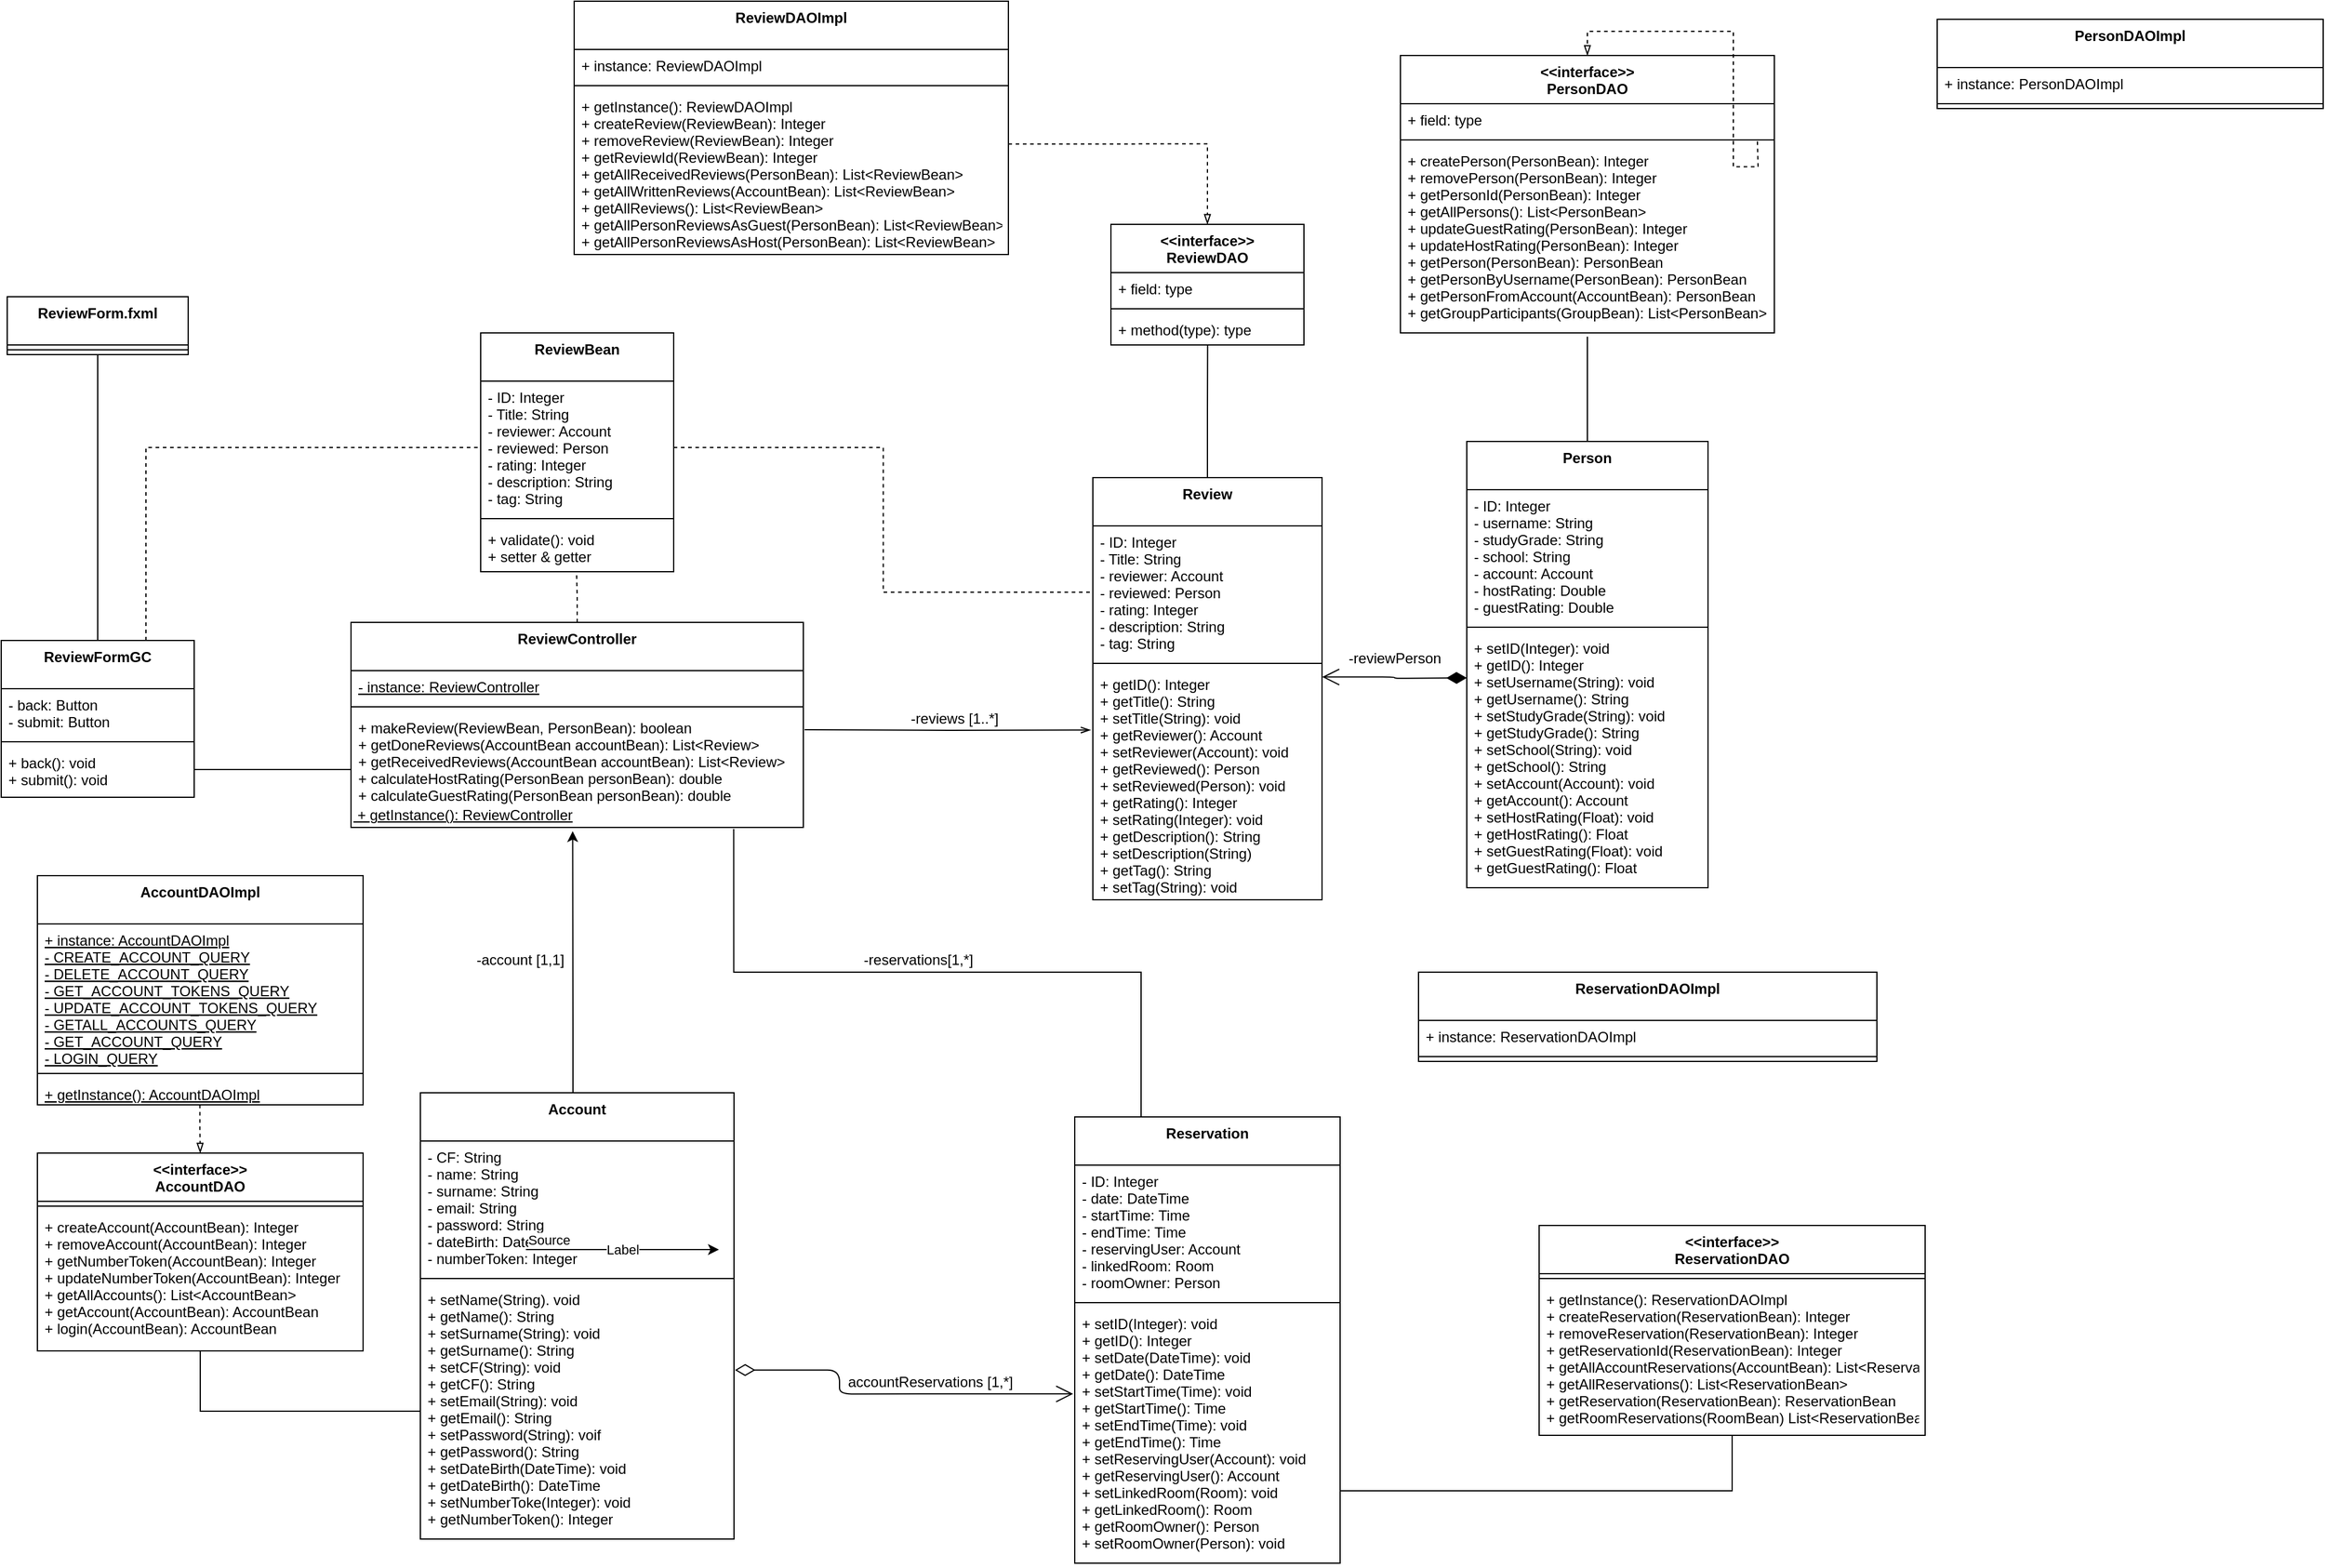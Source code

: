 <mxfile version="14.3.1" type="github">
  <diagram id="w0jWqpOduRP_DTYvotxJ" name="Page-1">
    <mxGraphModel dx="1727" dy="1723" grid="1" gridSize="10" guides="1" tooltips="1" connect="1" arrows="1" fold="1" page="1" pageScale="1" pageWidth="1169" pageHeight="827" math="0" shadow="0">
      <root>
        <mxCell id="0" />
        <mxCell id="1" parent="0" />
        <mxCell id="_ANVthijb6fyCb5TBOQM-40" style="edgeStyle=orthogonalEdgeStyle;rounded=0;orthogonalLoop=1;jettySize=auto;html=1;entryX=-0.01;entryY=0.267;entryDx=0;entryDy=0;entryPerimeter=0;endArrow=openThin;endFill=0;" parent="1" target="_ANVthijb6fyCb5TBOQM-20" edge="1">
          <mxGeometry relative="1" as="geometry">
            <mxPoint x="951" y="-21" as="sourcePoint" />
          </mxGeometry>
        </mxCell>
        <mxCell id="dxEzHhdWZuz_zoX4kHLf-12" style="edgeStyle=orthogonalEdgeStyle;rounded=0;orthogonalLoop=1;jettySize=auto;html=1;entryX=0.497;entryY=1.024;entryDx=0;entryDy=0;entryPerimeter=0;dashed=1;endArrow=none;endFill=0;" parent="1" source="_ANVthijb6fyCb5TBOQM-1" target="dxEzHhdWZuz_zoX4kHLf-11" edge="1">
          <mxGeometry relative="1" as="geometry" />
        </mxCell>
        <mxCell id="_ANVthijb6fyCb5TBOQM-1" value="ReviewController" style="swimlane;fontStyle=1;align=center;verticalAlign=top;childLayout=stackLayout;horizontal=1;startSize=40;horizontalStack=0;resizeParent=1;resizeParentMax=0;resizeLast=0;collapsible=1;marginBottom=0;" parent="1" vertex="1">
          <mxGeometry x="575" y="-110" width="375" height="170" as="geometry">
            <mxRectangle x="490" y="250" width="160" height="40" as="alternateBounds" />
          </mxGeometry>
        </mxCell>
        <mxCell id="_ANVthijb6fyCb5TBOQM-2" value="- instance: ReviewController" style="text;strokeColor=none;fillColor=none;align=left;verticalAlign=top;spacingLeft=4;spacingRight=4;overflow=hidden;rotatable=0;points=[[0,0.5],[1,0.5]];portConstraint=eastwest;fontStyle=4" parent="_ANVthijb6fyCb5TBOQM-1" vertex="1">
          <mxGeometry y="40" width="375" height="26" as="geometry" />
        </mxCell>
        <mxCell id="_ANVthijb6fyCb5TBOQM-3" value="" style="line;strokeWidth=1;fillColor=none;align=left;verticalAlign=middle;spacingTop=-1;spacingLeft=3;spacingRight=3;rotatable=0;labelPosition=right;points=[];portConstraint=eastwest;" parent="_ANVthijb6fyCb5TBOQM-1" vertex="1">
          <mxGeometry y="66" width="375" height="8" as="geometry" />
        </mxCell>
        <mxCell id="_ANVthijb6fyCb5TBOQM-4" value="+ makeReview(ReviewBean, PersonBean): boolean&#xa;+ getDoneReviews(AccountBean accountBean): List&lt;Review&gt;&#xa;+ getReceivedReviews(AccountBean accountBean): List&lt;Review&gt;&#xa;+ calculateHostRating(PersonBean personBean): double&#xa;+ calculateGuestRating(PersonBean personBean): double" style="text;strokeColor=none;fillColor=none;align=left;verticalAlign=top;spacingLeft=4;spacingRight=4;overflow=hidden;rotatable=0;points=[[0,0.5],[1,0.5]];portConstraint=eastwest;" parent="_ANVthijb6fyCb5TBOQM-1" vertex="1">
          <mxGeometry y="74" width="375" height="76" as="geometry" />
        </mxCell>
        <mxCell id="IiJ8VIiwuCerBX01FRI8-1" value="&lt;span&gt;&lt;u&gt;&amp;nbsp;+ getInstance(): ReviewController&lt;/u&gt;&lt;/span&gt;" style="text;html=1;align=left;verticalAlign=middle;resizable=0;points=[];autosize=1;" vertex="1" parent="_ANVthijb6fyCb5TBOQM-1">
          <mxGeometry y="150" width="375" height="20" as="geometry" />
        </mxCell>
        <mxCell id="DedbrwgwWlvZ-MwKUDXY-1" style="edgeStyle=orthogonalEdgeStyle;rounded=0;orthogonalLoop=1;jettySize=auto;html=1;entryX=0.49;entryY=1.154;entryDx=0;entryDy=0;entryPerimeter=0;" parent="1" source="_ANVthijb6fyCb5TBOQM-13" target="IiJ8VIiwuCerBX01FRI8-1" edge="1">
          <mxGeometry relative="1" as="geometry">
            <mxPoint x="760" y="100" as="targetPoint" />
            <Array as="points">
              <mxPoint x="759" y="230" />
              <mxPoint x="759" y="230" />
            </Array>
          </mxGeometry>
        </mxCell>
        <mxCell id="_ANVthijb6fyCb5TBOQM-13" value="Account" style="swimlane;fontStyle=1;align=center;verticalAlign=top;childLayout=stackLayout;horizontal=1;startSize=40;horizontalStack=0;resizeParent=1;resizeParentMax=0;resizeLast=0;collapsible=1;marginBottom=0;" parent="1" vertex="1">
          <mxGeometry x="632.5" y="280" width="260" height="370" as="geometry" />
        </mxCell>
        <mxCell id="_ANVthijb6fyCb5TBOQM-14" value="- CF: String&#xa;- name: String&#xa;- surname: String&#xa;- email: String&#xa;- password: String&#xa;- dateBirth: DateTime&#xa;- numberToken: Integer&#xa;" style="text;strokeColor=none;fillColor=none;align=left;verticalAlign=top;spacingLeft=4;spacingRight=4;overflow=hidden;rotatable=0;points=[[0,0.5],[1,0.5]];portConstraint=eastwest;" parent="_ANVthijb6fyCb5TBOQM-13" vertex="1">
          <mxGeometry y="40" width="260" height="110" as="geometry" />
        </mxCell>
        <mxCell id="_ANVthijb6fyCb5TBOQM-15" value="" style="line;strokeWidth=1;fillColor=none;align=left;verticalAlign=middle;spacingTop=-1;spacingLeft=3;spacingRight=3;rotatable=0;labelPosition=right;points=[];portConstraint=eastwest;" parent="_ANVthijb6fyCb5TBOQM-13" vertex="1">
          <mxGeometry y="150" width="260" height="8" as="geometry" />
        </mxCell>
        <mxCell id="_ANVthijb6fyCb5TBOQM-16" value="+ setName(String). void&#xa;+ getName(): String&#xa;+ setSurname(String): void&#xa;+ getSurname(): String&#xa;+ setCF(String): void&#xa;+ getCF(): String&#xa;+ setEmail(String): void&#xa;+ getEmail(): String&#xa;+ setPassword(String): voif&#xa;+ getPassword(): String&#xa;+ setDateBirth(DateTime): void&#xa;+ getDateBirth(): DateTime&#xa;+ setNumberToke(Integer): void&#xa;+ getNumberToken(): Integer" style="text;strokeColor=none;fillColor=none;align=left;verticalAlign=top;spacingLeft=4;spacingRight=4;overflow=hidden;rotatable=0;points=[[0,0.5],[1,0.5]];portConstraint=eastwest;" parent="_ANVthijb6fyCb5TBOQM-13" vertex="1">
          <mxGeometry y="158" width="260" height="212" as="geometry" />
        </mxCell>
        <mxCell id="_ANVthijb6fyCb5TBOQM-36" style="edgeStyle=orthogonalEdgeStyle;rounded=0;orthogonalLoop=1;jettySize=auto;html=1;entryX=0.501;entryY=1;entryDx=0;entryDy=0;entryPerimeter=0;endArrow=none;endFill=0;exitX=0.5;exitY=0;exitDx=0;exitDy=0;" parent="1" source="_ANVthijb6fyCb5TBOQM-17" target="_ANVthijb6fyCb5TBOQM-31" edge="1">
          <mxGeometry relative="1" as="geometry" />
        </mxCell>
        <mxCell id="_ANVthijb6fyCb5TBOQM-17" value="Review" style="swimlane;fontStyle=1;align=center;verticalAlign=top;childLayout=stackLayout;horizontal=1;startSize=40;horizontalStack=0;resizeParent=1;resizeParentMax=0;resizeLast=0;collapsible=1;marginBottom=0;" parent="1" vertex="1">
          <mxGeometry x="1190" y="-230" width="190" height="350" as="geometry" />
        </mxCell>
        <mxCell id="_ANVthijb6fyCb5TBOQM-18" value="- ID: Integer&#xa;- Title: String&#xa;- reviewer: Account&#xa;- reviewed: Person&#xa;- rating: Integer&#xa;- description: String&#xa;- tag: String" style="text;strokeColor=none;fillColor=none;align=left;verticalAlign=top;spacingLeft=4;spacingRight=4;overflow=hidden;rotatable=0;points=[[0,0.5],[1,0.5]];portConstraint=eastwest;" parent="_ANVthijb6fyCb5TBOQM-17" vertex="1">
          <mxGeometry y="40" width="190" height="110" as="geometry" />
        </mxCell>
        <mxCell id="_ANVthijb6fyCb5TBOQM-19" value="" style="line;strokeWidth=1;fillColor=none;align=left;verticalAlign=middle;spacingTop=-1;spacingLeft=3;spacingRight=3;rotatable=0;labelPosition=right;points=[];portConstraint=eastwest;" parent="_ANVthijb6fyCb5TBOQM-17" vertex="1">
          <mxGeometry y="150" width="190" height="8" as="geometry" />
        </mxCell>
        <mxCell id="_ANVthijb6fyCb5TBOQM-20" value="+ getID(): Integer&#xa;+ getTitle(): String&#xa;+ setTitle(String): void&#xa;+ getReviewer(): Account&#xa;+ setReviewer(Account): void&#xa;+ getReviewed(): Person&#xa;+ setReviewed(Person): void&#xa;+ getRating(): Integer&#xa;+ setRating(Integer): void&#xa;+ getDescription(): String&#xa;+ setDescription(String)&#xa;+ getTag(): String&#xa;+ setTag(String): void" style="text;strokeColor=none;fillColor=none;align=left;verticalAlign=top;spacingLeft=4;spacingRight=4;overflow=hidden;rotatable=0;points=[[0,0.5],[1,0.5]];portConstraint=eastwest;" parent="_ANVthijb6fyCb5TBOQM-17" vertex="1">
          <mxGeometry y="158" width="190" height="192" as="geometry" />
        </mxCell>
        <mxCell id="_ANVthijb6fyCb5TBOQM-28" value="&lt;&lt;interface&gt;&gt;&#xa;ReviewDAO" style="swimlane;fontStyle=1;align=center;verticalAlign=top;childLayout=stackLayout;horizontal=1;startSize=40;horizontalStack=0;resizeParent=1;resizeParentMax=0;resizeLast=0;collapsible=1;marginBottom=0;" parent="1" vertex="1">
          <mxGeometry x="1205" y="-440" width="160" height="100" as="geometry">
            <mxRectangle x="490" y="250" width="160" height="40" as="alternateBounds" />
          </mxGeometry>
        </mxCell>
        <mxCell id="_ANVthijb6fyCb5TBOQM-29" value="+ field: type" style="text;strokeColor=none;fillColor=none;align=left;verticalAlign=top;spacingLeft=4;spacingRight=4;overflow=hidden;rotatable=0;points=[[0,0.5],[1,0.5]];portConstraint=eastwest;" parent="_ANVthijb6fyCb5TBOQM-28" vertex="1">
          <mxGeometry y="40" width="160" height="26" as="geometry" />
        </mxCell>
        <mxCell id="_ANVthijb6fyCb5TBOQM-30" value="" style="line;strokeWidth=1;fillColor=none;align=left;verticalAlign=middle;spacingTop=-1;spacingLeft=3;spacingRight=3;rotatable=0;labelPosition=right;points=[];portConstraint=eastwest;" parent="_ANVthijb6fyCb5TBOQM-28" vertex="1">
          <mxGeometry y="66" width="160" height="8" as="geometry" />
        </mxCell>
        <mxCell id="_ANVthijb6fyCb5TBOQM-31" value="+ method(type): type" style="text;strokeColor=none;fillColor=none;align=left;verticalAlign=top;spacingLeft=4;spacingRight=4;overflow=hidden;rotatable=0;points=[[0,0.5],[1,0.5]];portConstraint=eastwest;" parent="_ANVthijb6fyCb5TBOQM-28" vertex="1">
          <mxGeometry y="74" width="160" height="26" as="geometry" />
        </mxCell>
        <mxCell id="_ANVthijb6fyCb5TBOQM-41" value="-reviews [1..*]" style="text;html=1;align=center;verticalAlign=middle;resizable=0;points=[];autosize=1;" parent="1" vertex="1">
          <mxGeometry x="1030" y="-40" width="90" height="20" as="geometry" />
        </mxCell>
        <mxCell id="_ANVthijb6fyCb5TBOQM-46" style="edgeStyle=orthogonalEdgeStyle;rounded=0;orthogonalLoop=1;jettySize=auto;html=1;entryX=0;entryY=0.5;entryDx=0;entryDy=0;endArrow=none;endFill=0;exitX=1;exitY=0.5;exitDx=0;exitDy=0;" parent="1" source="dxEzHhdWZuz_zoX4kHLf-5" target="_ANVthijb6fyCb5TBOQM-4" edge="1">
          <mxGeometry relative="1" as="geometry">
            <mxPoint x="452" y="-57" as="sourcePoint" />
            <Array as="points">
              <mxPoint x="445" y="12" />
            </Array>
          </mxGeometry>
        </mxCell>
        <mxCell id="_ANVthijb6fyCb5TBOQM-47" value="Person" style="swimlane;fontStyle=1;align=center;verticalAlign=top;childLayout=stackLayout;horizontal=1;startSize=40;horizontalStack=0;resizeParent=1;resizeParentMax=0;resizeLast=0;collapsible=1;marginBottom=0;" parent="1" vertex="1">
          <mxGeometry x="1500" y="-260" width="200" height="370" as="geometry" />
        </mxCell>
        <mxCell id="_ANVthijb6fyCb5TBOQM-48" value="- ID: Integer&#xa;- username: String&#xa;- studyGrade: String&#xa;- school: String&#xa;- account: Account&#xa;- hostRating: Double&#xa;- guestRating: Double" style="text;strokeColor=none;fillColor=none;align=left;verticalAlign=top;spacingLeft=4;spacingRight=4;overflow=hidden;rotatable=0;points=[[0,0.5],[1,0.5]];portConstraint=eastwest;" parent="_ANVthijb6fyCb5TBOQM-47" vertex="1">
          <mxGeometry y="40" width="200" height="110" as="geometry" />
        </mxCell>
        <mxCell id="_ANVthijb6fyCb5TBOQM-49" value="" style="line;strokeWidth=1;fillColor=none;align=left;verticalAlign=middle;spacingTop=-1;spacingLeft=3;spacingRight=3;rotatable=0;labelPosition=right;points=[];portConstraint=eastwest;" parent="_ANVthijb6fyCb5TBOQM-47" vertex="1">
          <mxGeometry y="150" width="200" height="8" as="geometry" />
        </mxCell>
        <mxCell id="_ANVthijb6fyCb5TBOQM-50" value="+ setID(Integer): void&#xa;+ getID(): Integer&#xa;+ setUsername(String): void&#xa;+ getUsername(): String&#xa;+ setStudyGrade(String): void&#xa;+ getStudyGrade(): String&#xa;+ setSchool(String): void&#xa;+ getSchool(): String&#xa;+ setAccount(Account): void&#xa;+ getAccount(): Account&#xa;+ setHostRating(Float): void&#xa;+ getHostRating(): Float&#xa;+ setGuestRating(Float): void&#xa;+ getGuestRating(): Float" style="text;strokeColor=none;fillColor=none;align=left;verticalAlign=top;spacingLeft=4;spacingRight=4;overflow=hidden;rotatable=0;points=[[0,0.5],[1,0.5]];portConstraint=eastwest;" parent="_ANVthijb6fyCb5TBOQM-47" vertex="1">
          <mxGeometry y="158" width="200" height="212" as="geometry" />
        </mxCell>
        <mxCell id="_ANVthijb6fyCb5TBOQM-56" style="edgeStyle=orthogonalEdgeStyle;rounded=0;orthogonalLoop=1;jettySize=auto;html=1;entryX=0.5;entryY=0;entryDx=0;entryDy=0;endArrow=none;endFill=0;exitX=0.5;exitY=1.02;exitDx=0;exitDy=0;exitPerimeter=0;" parent="1" source="_ANVthijb6fyCb5TBOQM-55" target="_ANVthijb6fyCb5TBOQM-47" edge="1">
          <mxGeometry relative="1" as="geometry">
            <Array as="points">
              <mxPoint x="1600" y="-310" />
              <mxPoint x="1600" y="-310" />
            </Array>
          </mxGeometry>
        </mxCell>
        <mxCell id="_ANVthijb6fyCb5TBOQM-52" value="&lt;&lt;interface&gt;&gt;&#xa;PersonDAO" style="swimlane;fontStyle=1;align=center;verticalAlign=top;childLayout=stackLayout;horizontal=1;startSize=40;horizontalStack=0;resizeParent=1;resizeParentMax=0;resizeLast=0;collapsible=1;marginBottom=0;" parent="1" vertex="1">
          <mxGeometry x="1445" y="-580" width="310" height="230" as="geometry">
            <mxRectangle x="490" y="250" width="160" height="40" as="alternateBounds" />
          </mxGeometry>
        </mxCell>
        <mxCell id="_ANVthijb6fyCb5TBOQM-53" value="+ field: type" style="text;strokeColor=none;fillColor=none;align=left;verticalAlign=top;spacingLeft=4;spacingRight=4;overflow=hidden;rotatable=0;points=[[0,0.5],[1,0.5]];portConstraint=eastwest;" parent="_ANVthijb6fyCb5TBOQM-52" vertex="1">
          <mxGeometry y="40" width="310" height="26" as="geometry" />
        </mxCell>
        <mxCell id="_ANVthijb6fyCb5TBOQM-54" value="" style="line;strokeWidth=1;fillColor=none;align=left;verticalAlign=middle;spacingTop=-1;spacingLeft=3;spacingRight=3;rotatable=0;labelPosition=right;points=[];portConstraint=eastwest;" parent="_ANVthijb6fyCb5TBOQM-52" vertex="1">
          <mxGeometry y="66" width="310" height="8" as="geometry" />
        </mxCell>
        <mxCell id="_ANVthijb6fyCb5TBOQM-55" value="+ createPerson(PersonBean): Integer&#xa;+ removePerson(PersonBean): Integer&#xa;+ getPersonId(PersonBean): Integer&#xa;+ getAllPersons(): List&lt;PersonBean&gt;&#xa;+ updateGuestRating(PersonBean): Integer&#xa;+ updateHostRating(PersonBean): Integer&#xa;+ getPerson(PersonBean): PersonBean&#xa;+ getPersonByUsername(PersonBean): PersonBean&#xa;+ getPersonFromAccount(AccountBean): PersonBean&#xa;+ getGroupParticipants(GroupBean): List&lt;PersonBean&gt;" style="text;strokeColor=none;fillColor=none;align=left;verticalAlign=top;spacingLeft=4;spacingRight=4;overflow=hidden;rotatable=0;points=[[0,0.5],[1,0.5]];portConstraint=eastwest;" parent="_ANVthijb6fyCb5TBOQM-52" vertex="1">
          <mxGeometry y="74" width="310" height="156" as="geometry" />
        </mxCell>
        <mxCell id="_ANVthijb6fyCb5TBOQM-64" value="-reviewPerson" style="text;html=1;align=center;verticalAlign=middle;resizable=0;points=[];autosize=1;" parent="1" vertex="1">
          <mxGeometry x="1395" y="-90" width="90" height="20" as="geometry" />
        </mxCell>
        <mxCell id="s_rBKiH7ntkBGgYZegSy-1" value="&lt;&lt;interface&gt;&gt;&#xa;AccountDAO" style="swimlane;fontStyle=1;align=center;verticalAlign=top;childLayout=stackLayout;horizontal=1;startSize=40;horizontalStack=0;resizeParent=1;resizeParentMax=0;resizeLast=0;collapsible=1;marginBottom=0;" parent="1" vertex="1">
          <mxGeometry x="315" y="330" width="270" height="164" as="geometry">
            <mxRectangle x="490" y="250" width="160" height="40" as="alternateBounds" />
          </mxGeometry>
        </mxCell>
        <mxCell id="s_rBKiH7ntkBGgYZegSy-3" value="" style="line;strokeWidth=1;fillColor=none;align=left;verticalAlign=middle;spacingTop=-1;spacingLeft=3;spacingRight=3;rotatable=0;labelPosition=right;points=[];portConstraint=eastwest;" parent="s_rBKiH7ntkBGgYZegSy-1" vertex="1">
          <mxGeometry y="40" width="270" height="8" as="geometry" />
        </mxCell>
        <mxCell id="s_rBKiH7ntkBGgYZegSy-4" value="+ createAccount(AccountBean): Integer&#xa;+ removeAccount(AccountBean): Integer&#xa;+ getNumberToken(AccountBean): Integer&#xa;+ updateNumberToken(AccountBean): Integer&#xa;+ getAllAccounts(): List&lt;AccountBean&gt;&#xa;+ getAccount(AccountBean): AccountBean&#xa;+ login(AccountBean): AccountBean" style="text;strokeColor=none;fillColor=none;align=left;verticalAlign=top;spacingLeft=4;spacingRight=4;overflow=hidden;rotatable=0;points=[[0,0.5],[1,0.5]];portConstraint=eastwest;" parent="s_rBKiH7ntkBGgYZegSy-1" vertex="1">
          <mxGeometry y="48" width="270" height="116" as="geometry" />
        </mxCell>
        <mxCell id="s_rBKiH7ntkBGgYZegSy-10" style="edgeStyle=orthogonalEdgeStyle;rounded=0;orthogonalLoop=1;jettySize=auto;html=1;entryX=0.5;entryY=1;entryDx=0;entryDy=0;entryPerimeter=0;endArrow=none;endFill=0;" parent="1" source="_ANVthijb6fyCb5TBOQM-16" target="s_rBKiH7ntkBGgYZegSy-4" edge="1">
          <mxGeometry relative="1" as="geometry">
            <mxPoint x="990" y="666" as="targetPoint" />
          </mxGeometry>
        </mxCell>
        <mxCell id="s_rBKiH7ntkBGgYZegSy-13" value="-account [1,1]" style="text;html=1;align=center;verticalAlign=middle;resizable=0;points=[];autosize=1;" parent="1" vertex="1">
          <mxGeometry x="670" y="160" width="90" height="20" as="geometry" />
        </mxCell>
        <mxCell id="s_rBKiH7ntkBGgYZegSy-14" value="" style="endArrow=open;html=1;endSize=12;startArrow=diamondThin;startSize=14;startFill=1;edgeStyle=orthogonalEdgeStyle;align=left;verticalAlign=bottom;entryX=1.001;entryY=0.038;entryDx=0;entryDy=0;entryPerimeter=0;" parent="1" target="_ANVthijb6fyCb5TBOQM-20" edge="1">
          <mxGeometry x="-1" y="3" relative="1" as="geometry">
            <mxPoint x="1500" y="-64" as="sourcePoint" />
            <mxPoint x="900" y="-280" as="targetPoint" />
            <Array as="points" />
          </mxGeometry>
        </mxCell>
        <mxCell id="s_rBKiH7ntkBGgYZegSy-15" value="Reservation" style="swimlane;fontStyle=1;align=center;verticalAlign=top;childLayout=stackLayout;horizontal=1;startSize=40;horizontalStack=0;resizeParent=1;resizeParentMax=0;resizeLast=0;collapsible=1;marginBottom=0;" parent="1" vertex="1">
          <mxGeometry x="1175" y="300" width="220" height="370" as="geometry" />
        </mxCell>
        <mxCell id="s_rBKiH7ntkBGgYZegSy-16" value="- ID: Integer&#xa;- date: DateTime&#xa;- startTime: Time&#xa;- endTime: Time&#xa;- reservingUser: Account&#xa;- linkedRoom: Room&#xa;- roomOwner: Person" style="text;strokeColor=none;fillColor=none;align=left;verticalAlign=top;spacingLeft=4;spacingRight=4;overflow=hidden;rotatable=0;points=[[0,0.5],[1,0.5]];portConstraint=eastwest;" parent="s_rBKiH7ntkBGgYZegSy-15" vertex="1">
          <mxGeometry y="40" width="220" height="110" as="geometry" />
        </mxCell>
        <mxCell id="s_rBKiH7ntkBGgYZegSy-17" value="" style="line;strokeWidth=1;fillColor=none;align=left;verticalAlign=middle;spacingTop=-1;spacingLeft=3;spacingRight=3;rotatable=0;labelPosition=right;points=[];portConstraint=eastwest;" parent="s_rBKiH7ntkBGgYZegSy-15" vertex="1">
          <mxGeometry y="150" width="220" height="8" as="geometry" />
        </mxCell>
        <mxCell id="s_rBKiH7ntkBGgYZegSy-18" value="+ setID(Integer): void &#xa;+ getID(): Integer&#xa;+ setDate(DateTime): void&#xa;+ getDate(): DateTime&#xa;+ setStartTime(Time): void&#xa;+ getStartTime(): Time&#xa;+ setEndTime(Time): void&#xa;+ getEndTime(): Time&#xa;+ setReservingUser(Account): void&#xa;+ getReservingUser(): Account&#xa;+ setLinkedRoom(Room): void&#xa;+ getLinkedRoom(): Room&#xa;+ getRoomOwner(): Person&#xa;+ setRoomOwner(Person): void&#xa;" style="text;strokeColor=none;fillColor=none;align=left;verticalAlign=top;spacingLeft=4;spacingRight=4;overflow=hidden;rotatable=0;points=[[0,0.5],[1,0.5]];portConstraint=eastwest;" parent="s_rBKiH7ntkBGgYZegSy-15" vertex="1">
          <mxGeometry y="158" width="220" height="212" as="geometry" />
        </mxCell>
        <mxCell id="s_rBKiH7ntkBGgYZegSy-20" style="edgeStyle=orthogonalEdgeStyle;rounded=0;orthogonalLoop=1;jettySize=auto;html=1;entryX=0.25;entryY=0;entryDx=0;entryDy=0;endArrow=none;endFill=0;exitX=0.846;exitY=1.063;exitDx=0;exitDy=0;exitPerimeter=0;" parent="1" source="IiJ8VIiwuCerBX01FRI8-1" target="s_rBKiH7ntkBGgYZegSy-15" edge="1">
          <mxGeometry relative="1" as="geometry">
            <mxPoint x="894" y="80" as="sourcePoint" />
            <mxPoint x="560" y="195.09" as="targetPoint" />
            <Array as="points">
              <mxPoint x="892" y="180" />
              <mxPoint x="1230" y="180" />
            </Array>
          </mxGeometry>
        </mxCell>
        <mxCell id="s_rBKiH7ntkBGgYZegSy-21" value="-reservations[1,*]" style="text;html=1;align=center;verticalAlign=middle;resizable=0;points=[];autosize=1;" parent="1" vertex="1">
          <mxGeometry x="990" y="160" width="110" height="20" as="geometry" />
        </mxCell>
        <mxCell id="s_rBKiH7ntkBGgYZegSy-34" value="" style="endArrow=open;html=1;endSize=12;startArrow=diamondThin;startSize=14;startFill=0;edgeStyle=orthogonalEdgeStyle;align=left;verticalAlign=bottom;entryX=-0.006;entryY=0.338;entryDx=0;entryDy=0;entryPerimeter=0;exitX=1.003;exitY=0.339;exitDx=0;exitDy=0;exitPerimeter=0;" parent="1" source="_ANVthijb6fyCb5TBOQM-16" target="s_rBKiH7ntkBGgYZegSy-18" edge="1">
          <mxGeometry x="-1" y="3" relative="1" as="geometry">
            <mxPoint x="926" y="530" as="sourcePoint" />
            <mxPoint x="1110" y="570" as="targetPoint" />
            <Array as="points">
              <mxPoint x="980" y="530" />
            </Array>
          </mxGeometry>
        </mxCell>
        <mxCell id="s_rBKiH7ntkBGgYZegSy-35" value="accountReservations [1,*]" style="text;html=1;align=center;verticalAlign=middle;resizable=0;points=[];autosize=1;" parent="1" vertex="1">
          <mxGeometry x="980" y="510" width="150" height="20" as="geometry" />
        </mxCell>
        <mxCell id="s_rBKiH7ntkBGgYZegSy-36" value="&lt;&lt;interface&gt;&gt;&#xa;ReservationDAO" style="swimlane;fontStyle=1;align=center;verticalAlign=top;childLayout=stackLayout;horizontal=1;startSize=40;horizontalStack=0;resizeParent=1;resizeParentMax=0;resizeLast=0;collapsible=1;marginBottom=0;" parent="1" vertex="1">
          <mxGeometry x="1560" y="390" width="320" height="174" as="geometry">
            <mxRectangle x="490" y="250" width="160" height="40" as="alternateBounds" />
          </mxGeometry>
        </mxCell>
        <mxCell id="s_rBKiH7ntkBGgYZegSy-38" value="" style="line;strokeWidth=1;fillColor=none;align=left;verticalAlign=middle;spacingTop=-1;spacingLeft=3;spacingRight=3;rotatable=0;labelPosition=right;points=[];portConstraint=eastwest;" parent="s_rBKiH7ntkBGgYZegSy-36" vertex="1">
          <mxGeometry y="40" width="320" height="8" as="geometry" />
        </mxCell>
        <mxCell id="s_rBKiH7ntkBGgYZegSy-39" value="+ getInstance(): ReservationDAOImpl&#xa;+ createReservation(ReservationBean): Integer&#xa;+ removeReservation(ReservationBean): Integer&#xa;+ getReservationId(ReservationBean): Integer&#xa;+ getAllAccountReservations(AccountBean): List&lt;ReservationBean&gt;&#xa;+ getAllReservations(): List&lt;ReservationBean&gt;&#xa;+ getReservation(ReservationBean): ReservationBean&#xa;+ getRoomReservations(RoomBean) List&lt;ReservationBean&gt;" style="text;strokeColor=none;fillColor=none;align=left;verticalAlign=top;spacingLeft=4;spacingRight=4;overflow=hidden;rotatable=0;points=[[0,0.5],[1,0.5]];portConstraint=eastwest;" parent="s_rBKiH7ntkBGgYZegSy-36" vertex="1">
          <mxGeometry y="48" width="320" height="126" as="geometry" />
        </mxCell>
        <mxCell id="s_rBKiH7ntkBGgYZegSy-44" style="edgeStyle=orthogonalEdgeStyle;rounded=0;orthogonalLoop=1;jettySize=auto;html=1;entryX=0.5;entryY=1;entryDx=0;entryDy=0;entryPerimeter=0;endArrow=none;endFill=0;exitX=1;exitY=0.5;exitDx=0;exitDy=0;" parent="1" source="s_rBKiH7ntkBGgYZegSy-18" target="s_rBKiH7ntkBGgYZegSy-39" edge="1">
          <mxGeometry relative="1" as="geometry">
            <mxPoint x="1400" y="610" as="sourcePoint" />
            <Array as="points">
              <mxPoint x="1395" y="610" />
              <mxPoint x="1720" y="610" />
            </Array>
          </mxGeometry>
        </mxCell>
        <mxCell id="DqvqKiWTQ68WOR9qXDBT-8" style="edgeStyle=orthogonalEdgeStyle;rounded=0;orthogonalLoop=1;jettySize=auto;html=1;endArrow=none;endFill=0;entryX=0.5;entryY=0;entryDx=0;entryDy=0;" parent="1" source="DqvqKiWTQ68WOR9qXDBT-5" target="dxEzHhdWZuz_zoX4kHLf-2" edge="1">
          <mxGeometry relative="1" as="geometry">
            <mxPoint x="365" y="-190" as="targetPoint" />
          </mxGeometry>
        </mxCell>
        <mxCell id="DqvqKiWTQ68WOR9qXDBT-5" value="ReviewForm.fxml" style="swimlane;fontStyle=1;align=center;verticalAlign=top;childLayout=stackLayout;horizontal=1;startSize=40;horizontalStack=0;resizeParent=1;resizeParentMax=0;resizeLast=0;collapsible=1;marginBottom=0;" parent="1" vertex="1">
          <mxGeometry x="290" y="-380" width="150" height="48" as="geometry">
            <mxRectangle x="490" y="250" width="160" height="40" as="alternateBounds" />
          </mxGeometry>
        </mxCell>
        <mxCell id="DqvqKiWTQ68WOR9qXDBT-6" value="" style="line;strokeWidth=1;fillColor=none;align=left;verticalAlign=middle;spacingTop=-1;spacingLeft=3;spacingRight=3;rotatable=0;labelPosition=right;points=[];portConstraint=eastwest;" parent="DqvqKiWTQ68WOR9qXDBT-5" vertex="1">
          <mxGeometry y="40" width="150" height="8" as="geometry" />
        </mxCell>
        <mxCell id="TIgxn3nU5eMq8Se7UkAX-2" value="PersonDAOImpl" style="swimlane;fontStyle=1;align=center;verticalAlign=top;childLayout=stackLayout;horizontal=1;startSize=40;horizontalStack=0;resizeParent=1;resizeParentMax=0;resizeLast=0;collapsible=1;marginBottom=0;" parent="1" vertex="1">
          <mxGeometry x="1890" y="-610" width="320" height="74" as="geometry">
            <mxRectangle x="490" y="250" width="160" height="40" as="alternateBounds" />
          </mxGeometry>
        </mxCell>
        <mxCell id="TIgxn3nU5eMq8Se7UkAX-3" value="+ instance: PersonDAOImpl" style="text;strokeColor=none;fillColor=none;align=left;verticalAlign=top;spacingLeft=4;spacingRight=4;overflow=hidden;rotatable=0;points=[[0,0.5],[1,0.5]];portConstraint=eastwest;" parent="TIgxn3nU5eMq8Se7UkAX-2" vertex="1">
          <mxGeometry y="40" width="320" height="26" as="geometry" />
        </mxCell>
        <mxCell id="TIgxn3nU5eMq8Se7UkAX-4" value="" style="line;strokeWidth=1;fillColor=none;align=left;verticalAlign=middle;spacingTop=-1;spacingLeft=3;spacingRight=3;rotatable=0;labelPosition=right;points=[];portConstraint=eastwest;" parent="TIgxn3nU5eMq8Se7UkAX-2" vertex="1">
          <mxGeometry y="66" width="320" height="8" as="geometry" />
        </mxCell>
        <mxCell id="TIgxn3nU5eMq8Se7UkAX-6" value="ReservationDAOImpl" style="swimlane;fontStyle=1;align=center;verticalAlign=top;childLayout=stackLayout;horizontal=1;startSize=40;horizontalStack=0;resizeParent=1;resizeParentMax=0;resizeLast=0;collapsible=1;marginBottom=0;" parent="1" vertex="1">
          <mxGeometry x="1460" y="180" width="380" height="74" as="geometry">
            <mxRectangle x="490" y="250" width="160" height="40" as="alternateBounds" />
          </mxGeometry>
        </mxCell>
        <mxCell id="TIgxn3nU5eMq8Se7UkAX-7" value="+ instance: ReservationDAOImpl" style="text;strokeColor=none;fillColor=none;align=left;verticalAlign=top;spacingLeft=4;spacingRight=4;overflow=hidden;rotatable=0;points=[[0,0.5],[1,0.5]];portConstraint=eastwest;" parent="TIgxn3nU5eMq8Se7UkAX-6" vertex="1">
          <mxGeometry y="40" width="380" height="26" as="geometry" />
        </mxCell>
        <mxCell id="TIgxn3nU5eMq8Se7UkAX-8" value="" style="line;strokeWidth=1;fillColor=none;align=left;verticalAlign=middle;spacingTop=-1;spacingLeft=3;spacingRight=3;rotatable=0;labelPosition=right;points=[];portConstraint=eastwest;" parent="TIgxn3nU5eMq8Se7UkAX-6" vertex="1">
          <mxGeometry y="66" width="380" height="8" as="geometry" />
        </mxCell>
        <mxCell id="TIgxn3nU5eMq8Se7UkAX-10" value="ReviewDAOImpl" style="swimlane;fontStyle=1;align=center;verticalAlign=top;childLayout=stackLayout;horizontal=1;startSize=40;horizontalStack=0;resizeParent=1;resizeParentMax=0;resizeLast=0;collapsible=1;marginBottom=0;" parent="1" vertex="1">
          <mxGeometry x="760" y="-625" width="360" height="210" as="geometry">
            <mxRectangle x="490" y="250" width="160" height="40" as="alternateBounds" />
          </mxGeometry>
        </mxCell>
        <mxCell id="TIgxn3nU5eMq8Se7UkAX-11" value="+ instance: ReviewDAOImpl" style="text;strokeColor=none;fillColor=none;align=left;verticalAlign=top;spacingLeft=4;spacingRight=4;overflow=hidden;rotatable=0;points=[[0,0.5],[1,0.5]];portConstraint=eastwest;" parent="TIgxn3nU5eMq8Se7UkAX-10" vertex="1">
          <mxGeometry y="40" width="360" height="26" as="geometry" />
        </mxCell>
        <mxCell id="TIgxn3nU5eMq8Se7UkAX-12" value="" style="line;strokeWidth=1;fillColor=none;align=left;verticalAlign=middle;spacingTop=-1;spacingLeft=3;spacingRight=3;rotatable=0;labelPosition=right;points=[];portConstraint=eastwest;" parent="TIgxn3nU5eMq8Se7UkAX-10" vertex="1">
          <mxGeometry y="66" width="360" height="8" as="geometry" />
        </mxCell>
        <mxCell id="TIgxn3nU5eMq8Se7UkAX-13" value="+ getInstance(): ReviewDAOImpl&#xa;+ createReview(ReviewBean): Integer&#xa;+ removeReview(ReviewBean): Integer&#xa;+ getReviewId(ReviewBean): Integer &#xa;+ getAllReceivedReviews(PersonBean): List&lt;ReviewBean&gt;&#xa;+ getAllWrittenReviews(AccountBean): List&lt;ReviewBean&gt;&#xa;+ getAllReviews(): List&lt;ReviewBean&gt;&#xa;+ getAllPersonReviewsAsGuest(PersonBean): List&lt;ReviewBean&gt;&#xa;+ getAllPersonReviewsAsHost(PersonBean): List&lt;ReviewBean&gt;" style="text;strokeColor=none;fillColor=none;align=left;verticalAlign=top;spacingLeft=4;spacingRight=4;overflow=hidden;rotatable=0;points=[[0,0.5],[1,0.5]];portConstraint=eastwest;fontStyle=0" parent="TIgxn3nU5eMq8Se7UkAX-10" vertex="1">
          <mxGeometry y="74" width="360" height="136" as="geometry" />
        </mxCell>
        <mxCell id="TIgxn3nU5eMq8Se7UkAX-15" value="AccountDAOImpl" style="swimlane;fontStyle=1;align=center;verticalAlign=top;childLayout=stackLayout;horizontal=1;startSize=40;horizontalStack=0;resizeParent=1;resizeParentMax=0;resizeLast=0;collapsible=1;marginBottom=0;" parent="1" vertex="1">
          <mxGeometry x="315" y="100" width="270" height="190" as="geometry">
            <mxRectangle x="490" y="250" width="160" height="40" as="alternateBounds" />
          </mxGeometry>
        </mxCell>
        <mxCell id="TIgxn3nU5eMq8Se7UkAX-16" value="+ instance: AccountDAOImpl&#xa;- CREATE_ACCOUNT_QUERY&#xa;- DELETE_ACCOUNT_QUERY&#xa;- GET_ACCOUNT_TOKENS_QUERY&#xa;- UPDATE_ACCOUNT_TOKENS_QUERY&#xa;- GETALL_ACCOUNTS_QUERY&#xa;- GET_ACCOUNT_QUERY&#xa;- LOGIN_QUERY" style="text;strokeColor=none;fillColor=none;align=left;verticalAlign=top;spacingLeft=4;spacingRight=4;overflow=hidden;rotatable=0;points=[[0,0.5],[1,0.5]];portConstraint=eastwest;fontStyle=4" parent="TIgxn3nU5eMq8Se7UkAX-15" vertex="1">
          <mxGeometry y="40" width="270" height="120" as="geometry" />
        </mxCell>
        <mxCell id="TIgxn3nU5eMq8Se7UkAX-17" value="" style="line;strokeWidth=1;fillColor=none;align=left;verticalAlign=middle;spacingTop=-1;spacingLeft=3;spacingRight=3;rotatable=0;labelPosition=right;points=[];portConstraint=eastwest;" parent="TIgxn3nU5eMq8Se7UkAX-15" vertex="1">
          <mxGeometry y="160" width="270" height="8" as="geometry" />
        </mxCell>
        <mxCell id="TIgxn3nU5eMq8Se7UkAX-18" value="+ getInstance(): AccountDAOImpl&#xa;" style="text;strokeColor=none;fillColor=none;align=left;verticalAlign=top;spacingLeft=4;spacingRight=4;overflow=hidden;rotatable=0;points=[[0,0.5],[1,0.5]];portConstraint=eastwest;fontStyle=4" parent="TIgxn3nU5eMq8Se7UkAX-15" vertex="1">
          <mxGeometry y="168" width="270" height="22" as="geometry" />
        </mxCell>
        <mxCell id="dxEzHhdWZuz_zoX4kHLf-6" style="edgeStyle=orthogonalEdgeStyle;rounded=0;orthogonalLoop=1;jettySize=auto;html=1;exitX=0.75;exitY=0;exitDx=0;exitDy=0;endArrow=none;endFill=0;dashed=1;entryX=0;entryY=0.5;entryDx=0;entryDy=0;" parent="1" source="dxEzHhdWZuz_zoX4kHLf-2" target="dxEzHhdWZuz_zoX4kHLf-9" edge="1">
          <mxGeometry relative="1" as="geometry">
            <mxPoint x="580" y="-250" as="targetPoint" />
          </mxGeometry>
        </mxCell>
        <mxCell id="dxEzHhdWZuz_zoX4kHLf-2" value="ReviewFormGC" style="swimlane;fontStyle=1;align=center;verticalAlign=top;childLayout=stackLayout;horizontal=1;startSize=40;horizontalStack=0;resizeParent=1;resizeParentMax=0;resizeLast=0;collapsible=1;marginBottom=0;" parent="1" vertex="1">
          <mxGeometry x="285" y="-95" width="160" height="130" as="geometry">
            <mxRectangle x="490" y="250" width="160" height="40" as="alternateBounds" />
          </mxGeometry>
        </mxCell>
        <mxCell id="dxEzHhdWZuz_zoX4kHLf-3" value="- back: Button&#xa;- submit: Button&#xa;" style="text;strokeColor=none;fillColor=none;align=left;verticalAlign=top;spacingLeft=4;spacingRight=4;overflow=hidden;rotatable=0;points=[[0,0.5],[1,0.5]];portConstraint=eastwest;" parent="dxEzHhdWZuz_zoX4kHLf-2" vertex="1">
          <mxGeometry y="40" width="160" height="40" as="geometry" />
        </mxCell>
        <mxCell id="dxEzHhdWZuz_zoX4kHLf-4" value="" style="line;strokeWidth=1;fillColor=none;align=left;verticalAlign=middle;spacingTop=-1;spacingLeft=3;spacingRight=3;rotatable=0;labelPosition=right;points=[];portConstraint=eastwest;" parent="dxEzHhdWZuz_zoX4kHLf-2" vertex="1">
          <mxGeometry y="80" width="160" height="8" as="geometry" />
        </mxCell>
        <mxCell id="dxEzHhdWZuz_zoX4kHLf-5" value="+ back(): void&#xa;+ submit(): void" style="text;strokeColor=none;fillColor=none;align=left;verticalAlign=top;spacingLeft=4;spacingRight=4;overflow=hidden;rotatable=0;points=[[0,0.5],[1,0.5]];portConstraint=eastwest;" parent="dxEzHhdWZuz_zoX4kHLf-2" vertex="1">
          <mxGeometry y="88" width="160" height="42" as="geometry" />
        </mxCell>
        <mxCell id="dxEzHhdWZuz_zoX4kHLf-8" value="ReviewBean" style="swimlane;fontStyle=1;align=center;verticalAlign=top;childLayout=stackLayout;horizontal=1;startSize=40;horizontalStack=0;resizeParent=1;resizeParentMax=0;resizeLast=0;collapsible=1;marginBottom=0;" parent="1" vertex="1">
          <mxGeometry x="682.5" y="-350" width="160" height="198" as="geometry">
            <mxRectangle x="490" y="250" width="160" height="40" as="alternateBounds" />
          </mxGeometry>
        </mxCell>
        <mxCell id="dxEzHhdWZuz_zoX4kHLf-9" value="- ID: Integer&#xa;- Title: String&#xa;- reviewer: Account&#xa;- reviewed: Person&#xa;- rating: Integer&#xa;- description: String&#xa;- tag: String" style="text;strokeColor=none;fillColor=none;align=left;verticalAlign=top;spacingLeft=4;spacingRight=4;overflow=hidden;rotatable=0;points=[[0,0.5],[1,0.5]];portConstraint=eastwest;" parent="dxEzHhdWZuz_zoX4kHLf-8" vertex="1">
          <mxGeometry y="40" width="160" height="110" as="geometry" />
        </mxCell>
        <mxCell id="dxEzHhdWZuz_zoX4kHLf-10" value="" style="line;strokeWidth=1;fillColor=none;align=left;verticalAlign=middle;spacingTop=-1;spacingLeft=3;spacingRight=3;rotatable=0;labelPosition=right;points=[];portConstraint=eastwest;" parent="dxEzHhdWZuz_zoX4kHLf-8" vertex="1">
          <mxGeometry y="150" width="160" height="8" as="geometry" />
        </mxCell>
        <mxCell id="dxEzHhdWZuz_zoX4kHLf-11" value="+ validate(): void&#xa;+ setter &amp; getter" style="text;strokeColor=none;fillColor=none;align=left;verticalAlign=top;spacingLeft=4;spacingRight=4;overflow=hidden;rotatable=0;points=[[0,0.5],[1,0.5]];portConstraint=eastwest;" parent="dxEzHhdWZuz_zoX4kHLf-8" vertex="1">
          <mxGeometry y="158" width="160" height="40" as="geometry" />
        </mxCell>
        <mxCell id="dxEzHhdWZuz_zoX4kHLf-13" style="edgeStyle=orthogonalEdgeStyle;rounded=0;orthogonalLoop=1;jettySize=auto;html=1;entryX=0;entryY=0.5;entryDx=0;entryDy=0;dashed=1;endArrow=none;endFill=0;" parent="1" source="dxEzHhdWZuz_zoX4kHLf-9" target="_ANVthijb6fyCb5TBOQM-18" edge="1">
          <mxGeometry relative="1" as="geometry" />
        </mxCell>
        <mxCell id="_ANVthijb6fyCb5TBOQM-62" style="edgeStyle=orthogonalEdgeStyle;rounded=0;orthogonalLoop=1;jettySize=auto;html=1;endArrow=blockThin;endFill=0;dashed=1;exitX=0.003;exitY=0.345;exitDx=0;exitDy=0;entryX=0.5;entryY=0;entryDx=0;entryDy=0;exitPerimeter=0;" parent="1" target="_ANVthijb6fyCb5TBOQM-52" edge="1">
          <mxGeometry relative="1" as="geometry">
            <mxPoint x="1740.96" y="-508.73" as="sourcePoint" />
            <mxPoint x="1190" y="-760" as="targetPoint" />
          </mxGeometry>
        </mxCell>
        <mxCell id="_ANVthijb6fyCb5TBOQM-39" style="edgeStyle=orthogonalEdgeStyle;rounded=0;orthogonalLoop=1;jettySize=auto;html=1;endArrow=blockThin;endFill=0;dashed=1;exitX=1;exitY=0.326;exitDx=0;exitDy=0;entryX=0.5;entryY=0;entryDx=0;entryDy=0;exitPerimeter=0;" parent="1" source="TIgxn3nU5eMq8Se7UkAX-13" target="_ANVthijb6fyCb5TBOQM-28" edge="1">
          <mxGeometry relative="1" as="geometry">
            <Array as="points">
              <mxPoint x="1285" y="-507" />
            </Array>
            <mxPoint x="1130" y="-500" as="sourcePoint" />
          </mxGeometry>
        </mxCell>
        <mxCell id="s_rBKiH7ntkBGgYZegSy-9" style="edgeStyle=orthogonalEdgeStyle;rounded=0;orthogonalLoop=1;jettySize=auto;html=1;endArrow=blockThin;endFill=0;dashed=1;exitX=0.499;exitY=0.995;exitDx=0;exitDy=0;entryX=0.5;entryY=0;entryDx=0;entryDy=0;exitPerimeter=0;" parent="1" source="TIgxn3nU5eMq8Se7UkAX-18" target="s_rBKiH7ntkBGgYZegSy-1" edge="1">
          <mxGeometry relative="1" as="geometry">
            <mxPoint x="440" y="390.988" as="sourcePoint" />
            <mxPoint x="850" y="477.05" as="targetPoint" />
          </mxGeometry>
        </mxCell>
        <mxCell id="IiJ8VIiwuCerBX01FRI8-2" value="" style="endArrow=classic;html=1;" edge="1" parent="1">
          <mxGeometry relative="1" as="geometry">
            <mxPoint x="720" y="410" as="sourcePoint" />
            <mxPoint x="880" y="410" as="targetPoint" />
          </mxGeometry>
        </mxCell>
        <mxCell id="IiJ8VIiwuCerBX01FRI8-3" value="Label" style="edgeLabel;resizable=0;html=1;align=center;verticalAlign=middle;" connectable="0" vertex="1" parent="IiJ8VIiwuCerBX01FRI8-2">
          <mxGeometry relative="1" as="geometry" />
        </mxCell>
        <mxCell id="IiJ8VIiwuCerBX01FRI8-4" value="Source" style="edgeLabel;resizable=0;html=1;align=left;verticalAlign=bottom;" connectable="0" vertex="1" parent="IiJ8VIiwuCerBX01FRI8-2">
          <mxGeometry x="-1" relative="1" as="geometry" />
        </mxCell>
      </root>
    </mxGraphModel>
  </diagram>
</mxfile>
